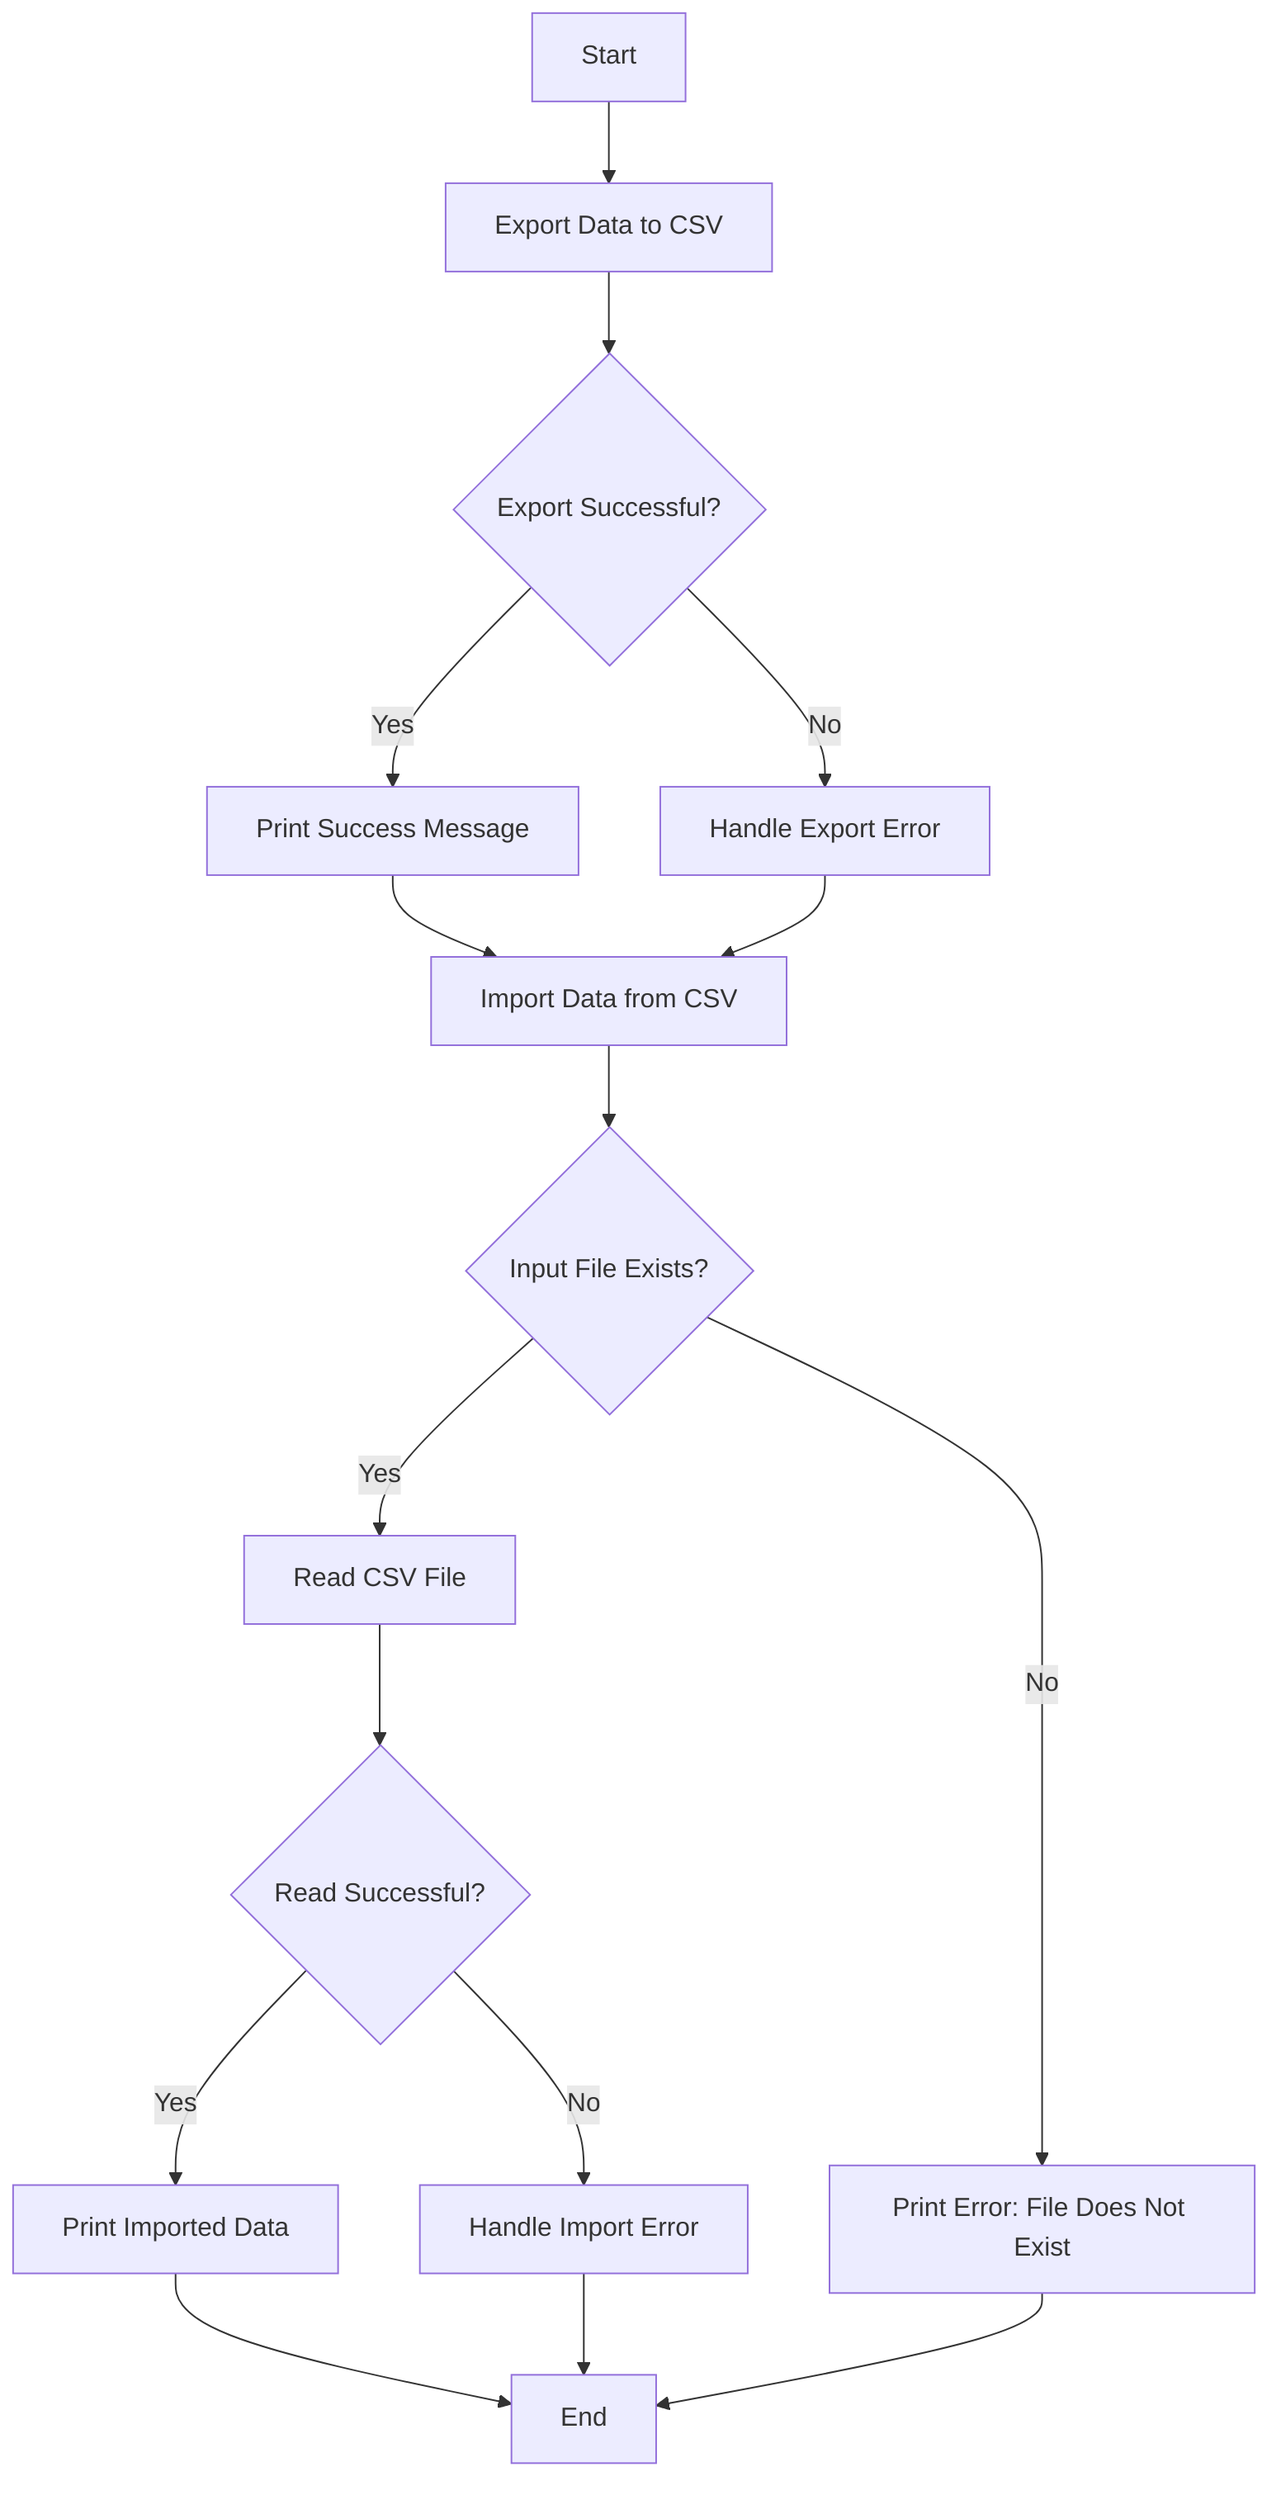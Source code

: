 flowchart TD
    A[Start] --> B[Export Data to CSV]
    B --> C{Export Successful?}
    C -->|Yes| D[Print Success Message]
    C -->|No| E[Handle Export Error]
    D --> F[Import Data from CSV]
    E --> F[Import Data from CSV]
    F --> G{Input File Exists?}
    G -->|Yes| H[Read CSV File]
    G -->|No| I[Print Error: File Does Not Exist]
    H --> J{Read Successful?}
    J -->|Yes| K[Print Imported Data]
    J -->|No| L[Handle Import Error]
    K --> M[End]
    L --> M[End]
    I --> M[End]